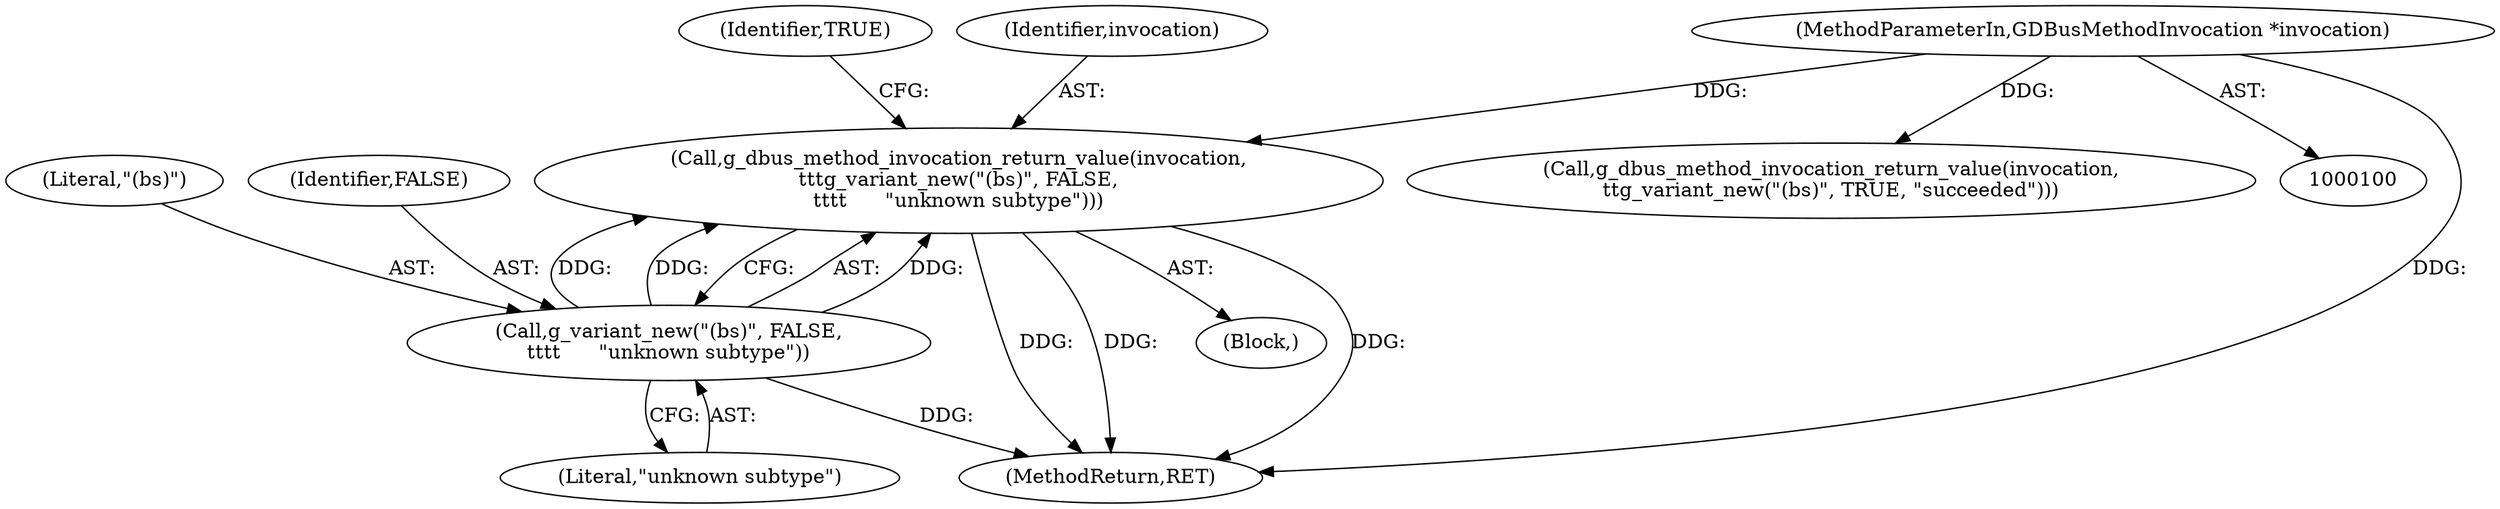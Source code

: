 digraph "0_tcmu-runner_e2d953050766ac538615a811c64b34358614edce@pointer" {
"1000124" [label="(Call,g_dbus_method_invocation_return_value(invocation,\n\t\t\tg_variant_new(\"(bs)\", FALSE,\n\t\t\t\t      \"unknown subtype\")))"];
"1000102" [label="(MethodParameterIn,GDBusMethodInvocation *invocation)"];
"1000126" [label="(Call,g_variant_new(\"(bs)\", FALSE,\n\t\t\t\t      \"unknown subtype\"))"];
"1000124" [label="(Call,g_dbus_method_invocation_return_value(invocation,\n\t\t\tg_variant_new(\"(bs)\", FALSE,\n\t\t\t\t      \"unknown subtype\")))"];
"1000129" [label="(Literal,\"unknown subtype\")"];
"1000131" [label="(Identifier,TRUE)"];
"1000126" [label="(Call,g_variant_new(\"(bs)\", FALSE,\n\t\t\t\t      \"unknown subtype\"))"];
"1000152" [label="(MethodReturn,RET)"];
"1000125" [label="(Identifier,invocation)"];
"1000127" [label="(Literal,\"(bs)\")"];
"1000128" [label="(Identifier,FALSE)"];
"1000102" [label="(MethodParameterIn,GDBusMethodInvocation *invocation)"];
"1000123" [label="(Block,)"];
"1000144" [label="(Call,g_dbus_method_invocation_return_value(invocation,\n\t\tg_variant_new(\"(bs)\", TRUE, \"succeeded\")))"];
"1000124" -> "1000123"  [label="AST: "];
"1000124" -> "1000126"  [label="CFG: "];
"1000125" -> "1000124"  [label="AST: "];
"1000126" -> "1000124"  [label="AST: "];
"1000131" -> "1000124"  [label="CFG: "];
"1000124" -> "1000152"  [label="DDG: "];
"1000124" -> "1000152"  [label="DDG: "];
"1000124" -> "1000152"  [label="DDG: "];
"1000102" -> "1000124"  [label="DDG: "];
"1000126" -> "1000124"  [label="DDG: "];
"1000126" -> "1000124"  [label="DDG: "];
"1000126" -> "1000124"  [label="DDG: "];
"1000102" -> "1000100"  [label="AST: "];
"1000102" -> "1000152"  [label="DDG: "];
"1000102" -> "1000144"  [label="DDG: "];
"1000126" -> "1000129"  [label="CFG: "];
"1000127" -> "1000126"  [label="AST: "];
"1000128" -> "1000126"  [label="AST: "];
"1000129" -> "1000126"  [label="AST: "];
"1000126" -> "1000152"  [label="DDG: "];
}

